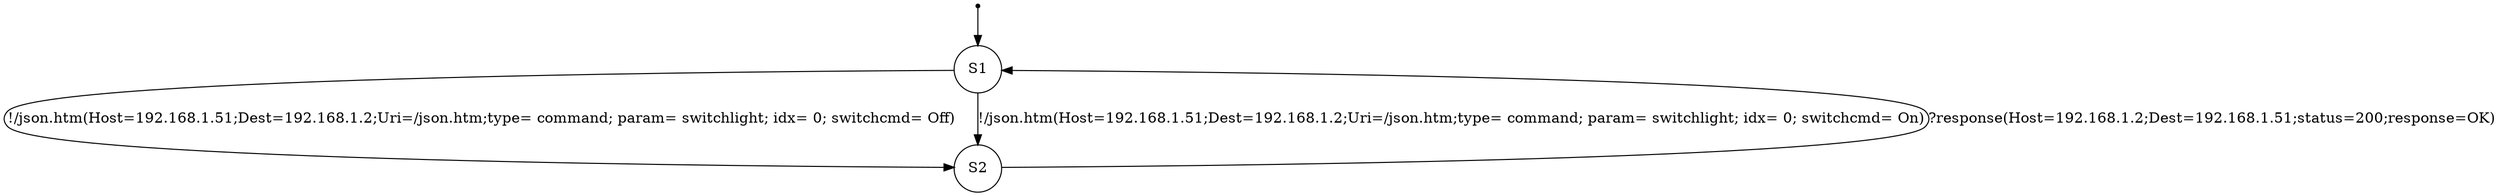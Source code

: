 digraph LTS {
S00[shape=point]
S1[label=S1,shape=circle];
S2[label=S2,shape=circle];
S00 -> S1
S1 -> S2[label ="!/json.htm(Host=192.168.1.51;Dest=192.168.1.2;Uri=/json.htm;type= command; param= switchlight; idx= 0; switchcmd= Off)"];
S1 -> S2[label ="!/json.htm(Host=192.168.1.51;Dest=192.168.1.2;Uri=/json.htm;type= command; param= switchlight; idx= 0; switchcmd= On)"];
S2 -> S1[label ="?response(Host=192.168.1.2;Dest=192.168.1.51;status=200;response=OK)"];
}
